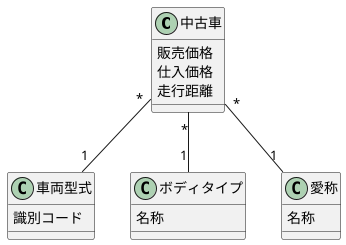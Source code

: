 @startuml

class 中古車 {
  販売価格
  仕入価格
  走行距離
}

class 車両型式 {
  識別コード
}

class ボディタイプ {
  名称
}

class 愛称 {
  名称
}

中古車 "*"--"1" 車両型式
中古車 "*"--"1" ボディタイプ
中古車 "*"--"1" 愛称

@enduml
